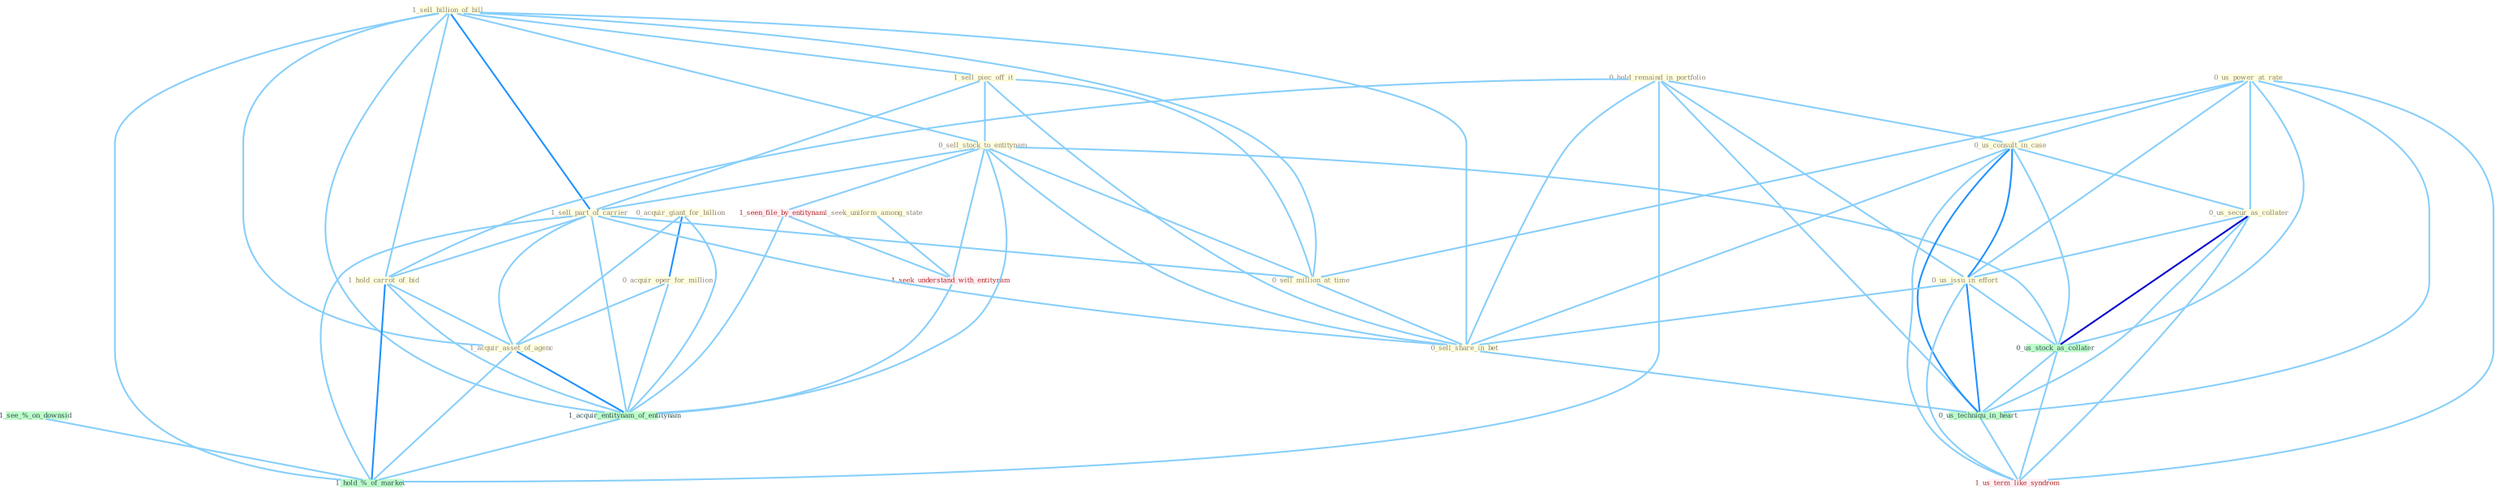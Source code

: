 Graph G{ 
    node
    [shape=polygon,style=filled,width=.5,height=.06,color="#BDFCC9",fixedsize=true,fontsize=4,
    fontcolor="#2f4f4f"];
    {node
    [color="#ffffe0", fontcolor="#8b7d6b"] "1_sell_billion_of_bill " "0_acquir_giant_for_billion " "0_hold_remaind_in_portfolio " "1_sell_piec_off_it " "0_us_power_at_rate " "0_sell_stock_to_entitynam " "1_sell_part_of_carrier " "0_acquir_oper_for_million " "1_hold_carrot_of_bid " "1_acquir_asset_of_agenc " "0_sell_million_at_time " "0_us_consult_in_case " "0_us_secur_as_collater " "0_us_issu_in_effort " "0_sell_share_in_bet " "1_seek_uniform_among_state "}
{node [color="#fff0f5", fontcolor="#b22222"] "1_seen_file_by_entitynam " "1_seek_understand_with_entitynam " "1_us_term_like_syndrom "}
edge [color="#B0E2FF"];

	"1_sell_billion_of_bill " -- "1_sell_piec_off_it " [w="1", color="#87cefa" ];
	"1_sell_billion_of_bill " -- "0_sell_stock_to_entitynam " [w="1", color="#87cefa" ];
	"1_sell_billion_of_bill " -- "1_sell_part_of_carrier " [w="2", color="#1e90ff" , len=0.8];
	"1_sell_billion_of_bill " -- "1_hold_carrot_of_bid " [w="1", color="#87cefa" ];
	"1_sell_billion_of_bill " -- "1_acquir_asset_of_agenc " [w="1", color="#87cefa" ];
	"1_sell_billion_of_bill " -- "0_sell_million_at_time " [w="1", color="#87cefa" ];
	"1_sell_billion_of_bill " -- "0_sell_share_in_bet " [w="1", color="#87cefa" ];
	"1_sell_billion_of_bill " -- "1_acquir_entitynam_of_entitynam " [w="1", color="#87cefa" ];
	"1_sell_billion_of_bill " -- "1_hold_%_of_market " [w="1", color="#87cefa" ];
	"0_acquir_giant_for_billion " -- "0_acquir_oper_for_million " [w="2", color="#1e90ff" , len=0.8];
	"0_acquir_giant_for_billion " -- "1_acquir_asset_of_agenc " [w="1", color="#87cefa" ];
	"0_acquir_giant_for_billion " -- "1_acquir_entitynam_of_entitynam " [w="1", color="#87cefa" ];
	"0_hold_remaind_in_portfolio " -- "1_hold_carrot_of_bid " [w="1", color="#87cefa" ];
	"0_hold_remaind_in_portfolio " -- "0_us_consult_in_case " [w="1", color="#87cefa" ];
	"0_hold_remaind_in_portfolio " -- "0_us_issu_in_effort " [w="1", color="#87cefa" ];
	"0_hold_remaind_in_portfolio " -- "0_sell_share_in_bet " [w="1", color="#87cefa" ];
	"0_hold_remaind_in_portfolio " -- "0_us_techniqu_in_heart " [w="1", color="#87cefa" ];
	"0_hold_remaind_in_portfolio " -- "1_hold_%_of_market " [w="1", color="#87cefa" ];
	"1_sell_piec_off_it " -- "0_sell_stock_to_entitynam " [w="1", color="#87cefa" ];
	"1_sell_piec_off_it " -- "1_sell_part_of_carrier " [w="1", color="#87cefa" ];
	"1_sell_piec_off_it " -- "0_sell_million_at_time " [w="1", color="#87cefa" ];
	"1_sell_piec_off_it " -- "0_sell_share_in_bet " [w="1", color="#87cefa" ];
	"0_us_power_at_rate " -- "0_sell_million_at_time " [w="1", color="#87cefa" ];
	"0_us_power_at_rate " -- "0_us_consult_in_case " [w="1", color="#87cefa" ];
	"0_us_power_at_rate " -- "0_us_secur_as_collater " [w="1", color="#87cefa" ];
	"0_us_power_at_rate " -- "0_us_issu_in_effort " [w="1", color="#87cefa" ];
	"0_us_power_at_rate " -- "0_us_stock_as_collater " [w="1", color="#87cefa" ];
	"0_us_power_at_rate " -- "0_us_techniqu_in_heart " [w="1", color="#87cefa" ];
	"0_us_power_at_rate " -- "1_us_term_like_syndrom " [w="1", color="#87cefa" ];
	"0_sell_stock_to_entitynam " -- "1_sell_part_of_carrier " [w="1", color="#87cefa" ];
	"0_sell_stock_to_entitynam " -- "0_sell_million_at_time " [w="1", color="#87cefa" ];
	"0_sell_stock_to_entitynam " -- "0_sell_share_in_bet " [w="1", color="#87cefa" ];
	"0_sell_stock_to_entitynam " -- "1_seen_file_by_entitynam " [w="1", color="#87cefa" ];
	"0_sell_stock_to_entitynam " -- "0_us_stock_as_collater " [w="1", color="#87cefa" ];
	"0_sell_stock_to_entitynam " -- "1_seek_understand_with_entitynam " [w="1", color="#87cefa" ];
	"0_sell_stock_to_entitynam " -- "1_acquir_entitynam_of_entitynam " [w="1", color="#87cefa" ];
	"1_sell_part_of_carrier " -- "1_hold_carrot_of_bid " [w="1", color="#87cefa" ];
	"1_sell_part_of_carrier " -- "1_acquir_asset_of_agenc " [w="1", color="#87cefa" ];
	"1_sell_part_of_carrier " -- "0_sell_million_at_time " [w="1", color="#87cefa" ];
	"1_sell_part_of_carrier " -- "0_sell_share_in_bet " [w="1", color="#87cefa" ];
	"1_sell_part_of_carrier " -- "1_acquir_entitynam_of_entitynam " [w="1", color="#87cefa" ];
	"1_sell_part_of_carrier " -- "1_hold_%_of_market " [w="1", color="#87cefa" ];
	"0_acquir_oper_for_million " -- "1_acquir_asset_of_agenc " [w="1", color="#87cefa" ];
	"0_acquir_oper_for_million " -- "1_acquir_entitynam_of_entitynam " [w="1", color="#87cefa" ];
	"1_hold_carrot_of_bid " -- "1_acquir_asset_of_agenc " [w="1", color="#87cefa" ];
	"1_hold_carrot_of_bid " -- "1_acquir_entitynam_of_entitynam " [w="1", color="#87cefa" ];
	"1_hold_carrot_of_bid " -- "1_hold_%_of_market " [w="2", color="#1e90ff" , len=0.8];
	"1_acquir_asset_of_agenc " -- "1_acquir_entitynam_of_entitynam " [w="2", color="#1e90ff" , len=0.8];
	"1_acquir_asset_of_agenc " -- "1_hold_%_of_market " [w="1", color="#87cefa" ];
	"0_sell_million_at_time " -- "0_sell_share_in_bet " [w="1", color="#87cefa" ];
	"0_us_consult_in_case " -- "0_us_secur_as_collater " [w="1", color="#87cefa" ];
	"0_us_consult_in_case " -- "0_us_issu_in_effort " [w="2", color="#1e90ff" , len=0.8];
	"0_us_consult_in_case " -- "0_sell_share_in_bet " [w="1", color="#87cefa" ];
	"0_us_consult_in_case " -- "0_us_stock_as_collater " [w="1", color="#87cefa" ];
	"0_us_consult_in_case " -- "0_us_techniqu_in_heart " [w="2", color="#1e90ff" , len=0.8];
	"0_us_consult_in_case " -- "1_us_term_like_syndrom " [w="1", color="#87cefa" ];
	"0_us_secur_as_collater " -- "0_us_issu_in_effort " [w="1", color="#87cefa" ];
	"0_us_secur_as_collater " -- "0_us_stock_as_collater " [w="3", color="#0000cd" , len=0.6];
	"0_us_secur_as_collater " -- "0_us_techniqu_in_heart " [w="1", color="#87cefa" ];
	"0_us_secur_as_collater " -- "1_us_term_like_syndrom " [w="1", color="#87cefa" ];
	"0_us_issu_in_effort " -- "0_sell_share_in_bet " [w="1", color="#87cefa" ];
	"0_us_issu_in_effort " -- "0_us_stock_as_collater " [w="1", color="#87cefa" ];
	"0_us_issu_in_effort " -- "0_us_techniqu_in_heart " [w="2", color="#1e90ff" , len=0.8];
	"0_us_issu_in_effort " -- "1_us_term_like_syndrom " [w="1", color="#87cefa" ];
	"0_sell_share_in_bet " -- "0_us_techniqu_in_heart " [w="1", color="#87cefa" ];
	"1_seek_uniform_among_state " -- "1_seek_understand_with_entitynam " [w="1", color="#87cefa" ];
	"1_seen_file_by_entitynam " -- "1_seek_understand_with_entitynam " [w="1", color="#87cefa" ];
	"1_seen_file_by_entitynam " -- "1_acquir_entitynam_of_entitynam " [w="1", color="#87cefa" ];
	"0_us_stock_as_collater " -- "0_us_techniqu_in_heart " [w="1", color="#87cefa" ];
	"0_us_stock_as_collater " -- "1_us_term_like_syndrom " [w="1", color="#87cefa" ];
	"1_seek_understand_with_entitynam " -- "1_acquir_entitynam_of_entitynam " [w="1", color="#87cefa" ];
	"1_acquir_entitynam_of_entitynam " -- "1_hold_%_of_market " [w="1", color="#87cefa" ];
	"0_us_techniqu_in_heart " -- "1_us_term_like_syndrom " [w="1", color="#87cefa" ];
	"1_see_%_on_downsid " -- "1_hold_%_of_market " [w="1", color="#87cefa" ];
}